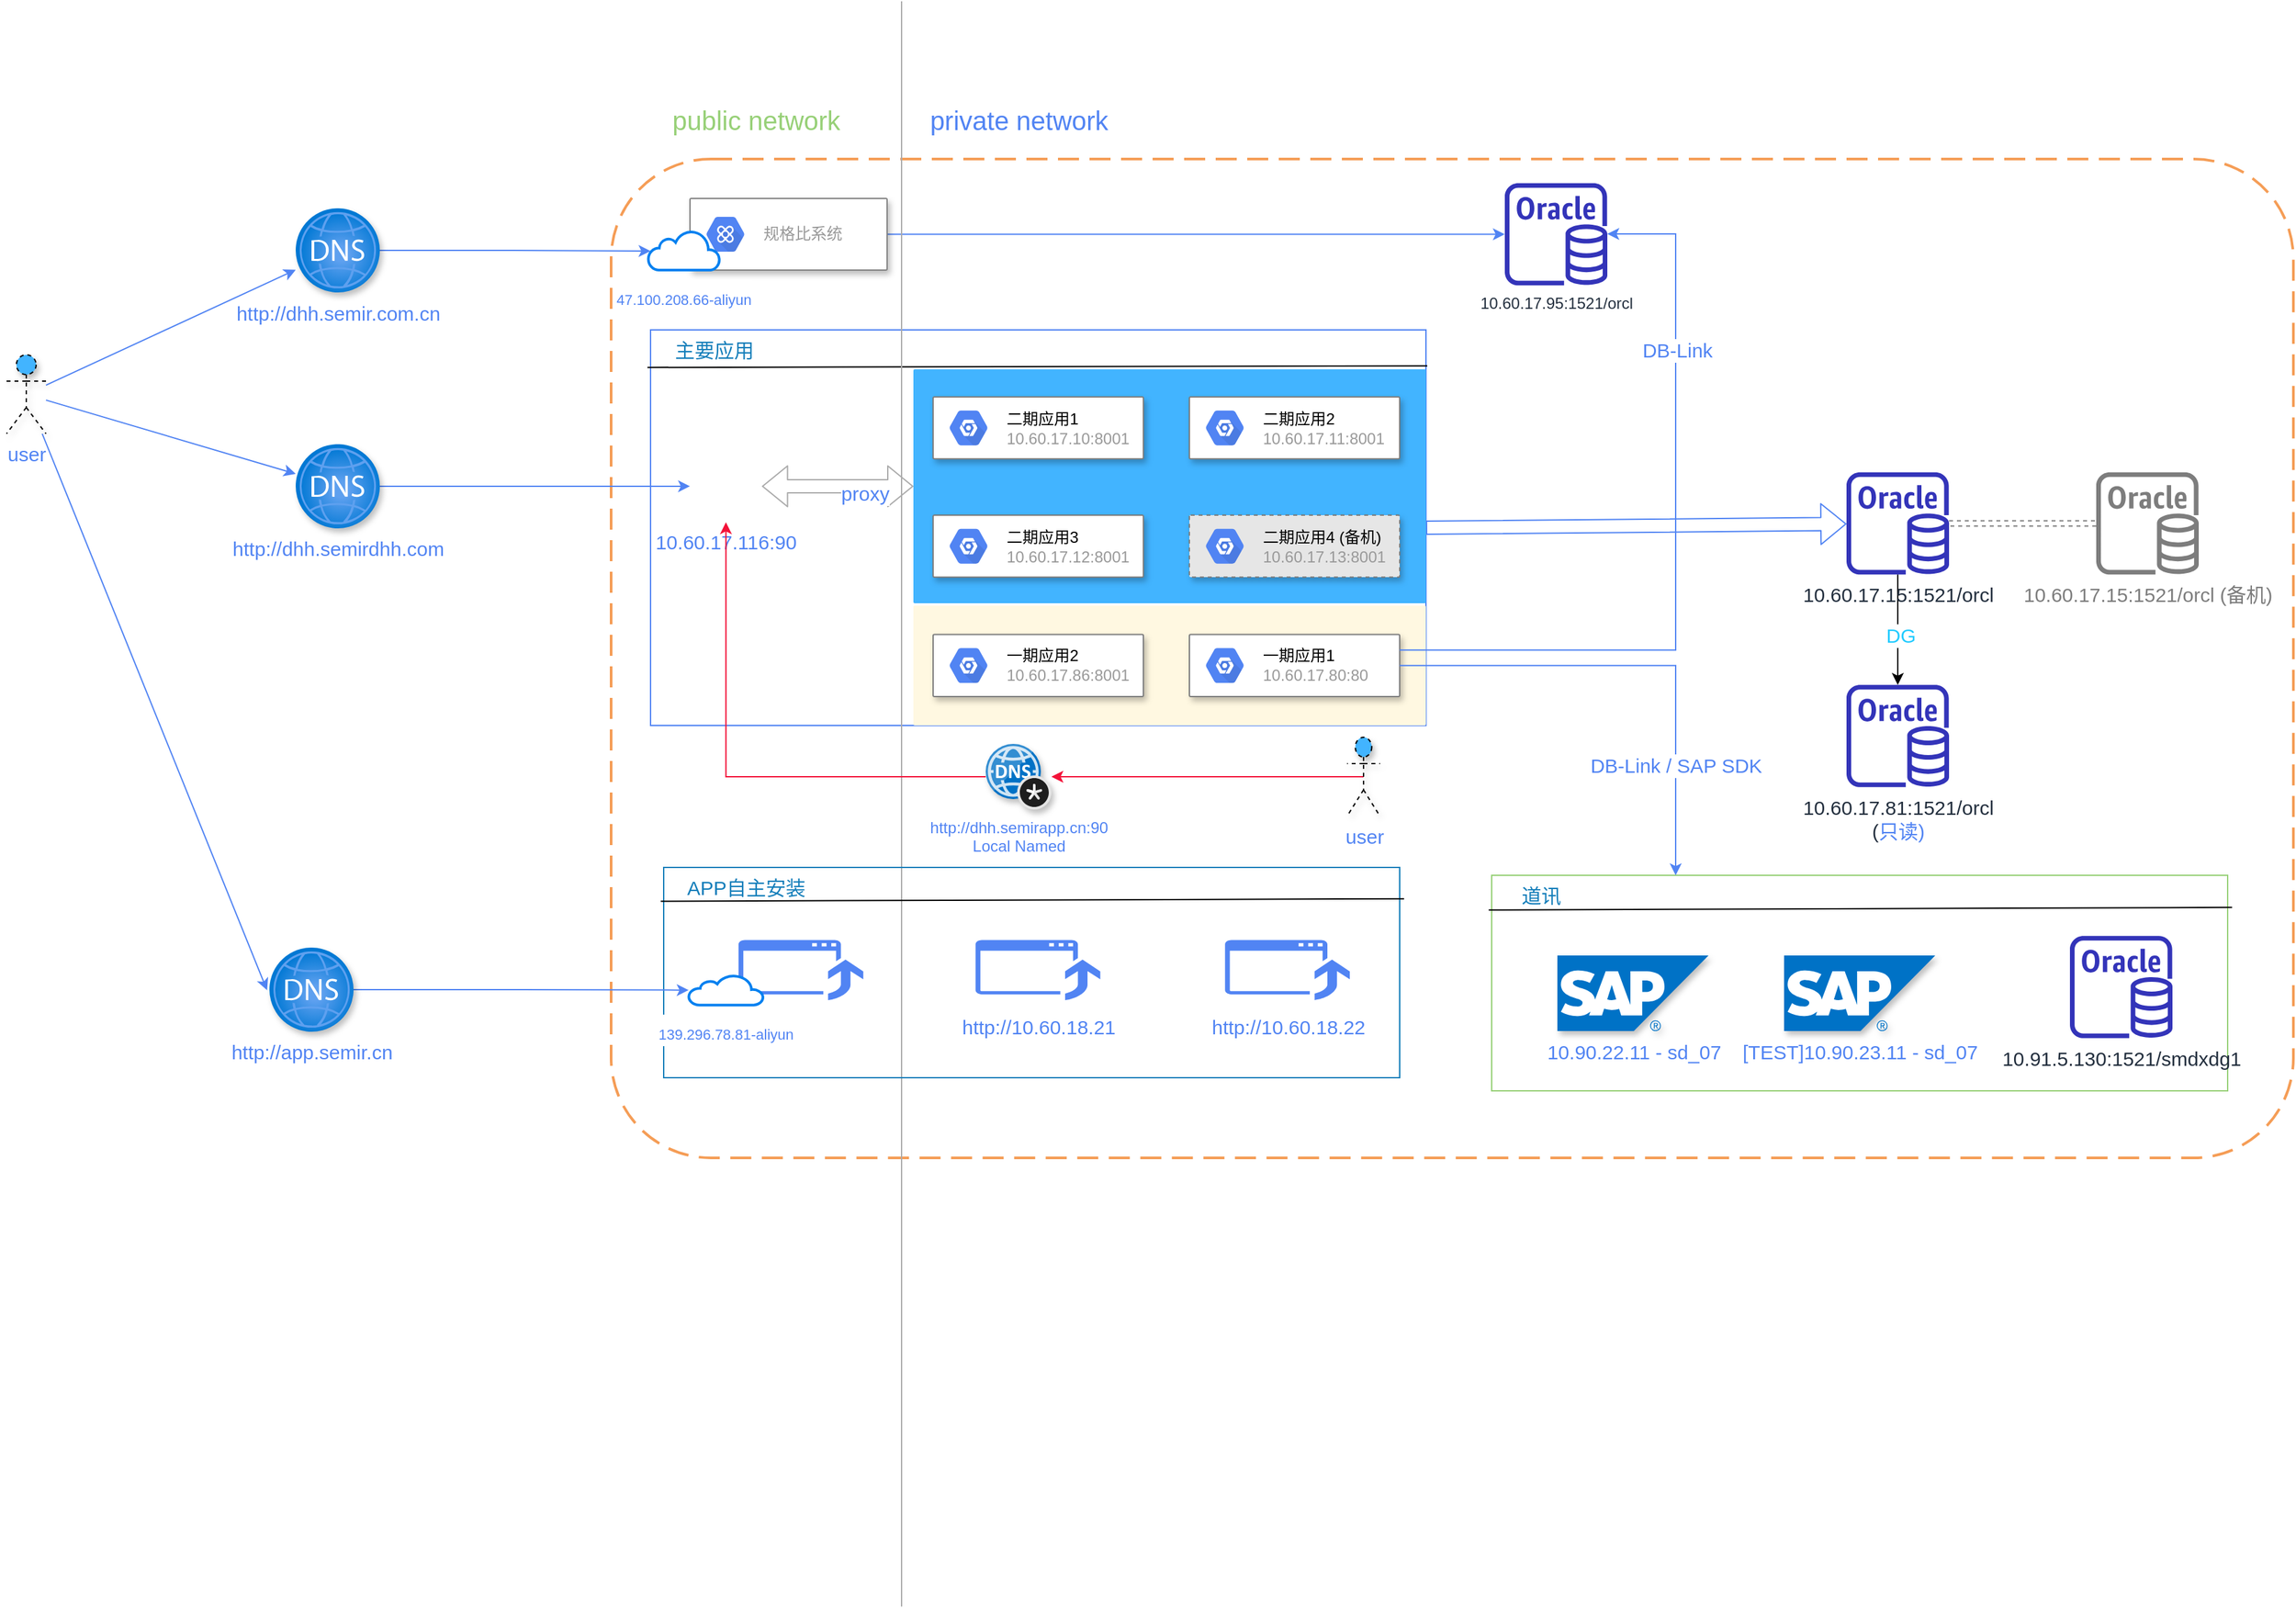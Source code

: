 <mxfile version="14.9.4" type="github">
  <diagram id="OvMRXYn6M10YvkBaGsyY" name="Page-1">
    <mxGraphModel dx="1940" dy="1864" grid="1" gridSize="10" guides="1" tooltips="1" connect="1" arrows="1" fold="1" page="1" pageScale="1" pageWidth="827" pageHeight="1169" math="0" shadow="0">
      <root>
        <mxCell id="0" />
        <mxCell id="1" parent="0" />
        <mxCell id="duqEzK9psxRRmspVJ3qn-2" value="" style="rounded=1;arcSize=10;dashed=1;strokeColor=#F59D56;fillColor=none;gradientColor=none;dashPattern=8 4;strokeWidth=2;align=center;verticalAlign=top;fontSize=20;" vertex="1" parent="1">
          <mxGeometry x="-50" y="60" width="1280" height="760" as="geometry" />
        </mxCell>
        <mxCell id="duqEzK9psxRRmspVJ3qn-43" value="" style="group;dashed=1;" vertex="1" connectable="0" parent="1">
          <mxGeometry x="-20" y="190" width="590" height="301" as="geometry" />
        </mxCell>
        <mxCell id="duqEzK9psxRRmspVJ3qn-41" value="    主要应用" style="fillColor=none;verticalAlign=top;fontStyle=0;fontColor=#147EBA;fontSize=15;strokeColor=#5184F3;align=left;" vertex="1" parent="duqEzK9psxRRmspVJ3qn-43">
          <mxGeometry width="590" height="301" as="geometry" />
        </mxCell>
        <mxCell id="duqEzK9psxRRmspVJ3qn-84" value="" style="points=[[0,0,0],[0.25,0,0],[0.5,0,0],[0.75,0,0],[1,0,0],[1,0.25,0],[1,0.5,0],[1,0.75,0],[1,1,0],[0.75,1,0],[0.5,1,0],[0.25,1,0],[0,1,0],[0,0.75,0],[0,0.5,0],[0,0.25,0]];rounded=1;absoluteArcSize=1;arcSize=2;html=1;strokeColor=none;gradientColor=none;shadow=0;dashed=0;fontSize=12;fontColor=#9E9E9E;align=left;verticalAlign=top;spacing=10;spacingTop=-4;glass=0;sketch=0;fillColor=#42B4FF;" vertex="1" parent="duqEzK9psxRRmspVJ3qn-43">
          <mxGeometry x="200" y="30" width="390" height="177.96" as="geometry" />
        </mxCell>
        <mxCell id="duqEzK9psxRRmspVJ3qn-42" value="" style="endArrow=none;html=1;labelBackgroundColor=#21CBFF;fontSize=15;fontColor=#21CBFF;exitX=-0.004;exitY=0.095;exitDx=0;exitDy=0;exitPerimeter=0;" edge="1" parent="duqEzK9psxRRmspVJ3qn-43" source="duqEzK9psxRRmspVJ3qn-41">
          <mxGeometry width="50" height="50" relative="1" as="geometry">
            <mxPoint x="1" y="44.631" as="sourcePoint" />
            <mxPoint x="591" y="27.364" as="targetPoint" />
          </mxGeometry>
        </mxCell>
        <mxCell id="duqEzK9psxRRmspVJ3qn-64" value="" style="points=[[0,0,0],[0.25,0,0],[0.5,0,0],[0.75,0,0],[1,0,0],[1,0.25,0],[1,0.5,0],[1,0.75,0],[1,1,0],[0.75,1,0],[0.5,1,0],[0.25,1,0],[0,1,0],[0,0.75,0],[0,0.5,0],[0,0.25,0]];rounded=1;absoluteArcSize=1;arcSize=2;html=1;strokeColor=none;gradientColor=none;shadow=0;dashed=0;fontSize=12;fontColor=#9E9E9E;align=left;verticalAlign=top;spacing=10;spacingTop=-4;fillColor=#FFF8E1;glass=0;sketch=0;" vertex="1" parent="duqEzK9psxRRmspVJ3qn-43">
          <mxGeometry x="200" y="209.788" width="390" height="91.212" as="geometry" />
        </mxCell>
        <mxCell id="duqEzK9psxRRmspVJ3qn-81" value="" style="shadow=1;strokeWidth=1;rounded=1;absoluteArcSize=1;arcSize=2;glass=0;sketch=0;fontSize=15;fontColor=#21CBFF;gradientColor=none;align=center;verticalAlign=top;strokeColor=#7D7D7D;" vertex="1" parent="duqEzK9psxRRmspVJ3qn-43">
          <mxGeometry x="215" y="231.806" width="160" height="47.175" as="geometry" />
        </mxCell>
        <mxCell id="duqEzK9psxRRmspVJ3qn-82" value="&lt;font color=&quot;#000000&quot;&gt;一期应用2&lt;br&gt;&lt;/font&gt;10.60.17.86:8001" style="dashed=0;connectable=0;html=1;fillColor=#5184F3;strokeColor=none;shape=mxgraph.gcp2.hexIcon;prIcon=placeholder;part=1;labelPosition=right;verticalLabelPosition=middle;align=left;verticalAlign=middle;spacingLeft=5;fontColor=#999999;fontSize=12;" vertex="1" parent="duqEzK9psxRRmspVJ3qn-81">
          <mxGeometry y="0.5" width="44" height="39" relative="1" as="geometry">
            <mxPoint x="5" y="-19.5" as="offset" />
          </mxGeometry>
        </mxCell>
        <mxCell id="duqEzK9psxRRmspVJ3qn-83" value="&lt;font color=&quot;#5184f3&quot;&gt;10.60.17.116:90&lt;/font&gt;" style="shape=image;html=1;verticalAlign=top;verticalLabelPosition=bottom;labelBackgroundColor=#ffffff;imageAspect=0;aspect=fixed;image=https://cdn4.iconfinder.com/data/icons/logos-brands-5/24/nginx-128.png;rounded=1;shadow=1;glass=0;dashed=1;sketch=0;fontSize=15;fontColor=#21CBFF;strokeColor=#000000;fillColor=#E6E6E6;gradientColor=none;" vertex="1" parent="duqEzK9psxRRmspVJ3qn-43">
          <mxGeometry x="30" y="91.62" width="54.727" height="54.727" as="geometry" />
        </mxCell>
        <mxCell id="duqEzK9psxRRmspVJ3qn-87" value="" style="shadow=1;strokeWidth=1;rounded=1;absoluteArcSize=1;arcSize=2;glass=0;sketch=0;fontSize=15;fontColor=#21CBFF;gradientColor=none;align=center;verticalAlign=top;strokeColor=#7D7D7D;" vertex="1" parent="duqEzK9psxRRmspVJ3qn-43">
          <mxGeometry x="410" y="51.002" width="160" height="47.175" as="geometry" />
        </mxCell>
        <mxCell id="duqEzK9psxRRmspVJ3qn-88" value="&lt;span style=&quot;color: rgb(0 , 0 , 0)&quot;&gt;二期&lt;/span&gt;&lt;font color=&quot;#000000&quot;&gt;应用2&lt;br&gt;&lt;/font&gt;10.60.17.11:8001" style="dashed=0;connectable=0;html=1;fillColor=#5184F3;strokeColor=none;shape=mxgraph.gcp2.hexIcon;prIcon=placeholder;part=1;labelPosition=right;verticalLabelPosition=middle;align=left;verticalAlign=middle;spacingLeft=5;fontColor=#999999;fontSize=12;" vertex="1" parent="duqEzK9psxRRmspVJ3qn-87">
          <mxGeometry y="0.5" width="44" height="39" relative="1" as="geometry">
            <mxPoint x="5" y="-19.5" as="offset" />
          </mxGeometry>
        </mxCell>
        <mxCell id="duqEzK9psxRRmspVJ3qn-85" value="" style="shadow=1;strokeWidth=1;rounded=1;absoluteArcSize=1;arcSize=2;glass=0;sketch=0;fontSize=15;fontColor=#21CBFF;gradientColor=none;align=center;verticalAlign=top;strokeColor=#7D7D7D;" vertex="1" parent="duqEzK9psxRRmspVJ3qn-43">
          <mxGeometry x="215" y="51.002" width="160" height="47.175" as="geometry" />
        </mxCell>
        <mxCell id="duqEzK9psxRRmspVJ3qn-86" value="&lt;font color=&quot;#000000&quot;&gt;二期应用1&lt;/font&gt;&lt;br&gt;10.60.17.10:8001" style="dashed=0;connectable=0;html=1;fillColor=#5184F3;strokeColor=none;shape=mxgraph.gcp2.hexIcon;prIcon=placeholder;part=1;labelPosition=right;verticalLabelPosition=middle;align=left;verticalAlign=middle;spacingLeft=5;fontColor=#999999;fontSize=12;" vertex="1" parent="duqEzK9psxRRmspVJ3qn-85">
          <mxGeometry y="0.5" width="44" height="39" relative="1" as="geometry">
            <mxPoint x="5" y="-19.5" as="offset" />
          </mxGeometry>
        </mxCell>
        <mxCell id="duqEzK9psxRRmspVJ3qn-91" value="" style="shadow=1;strokeWidth=1;rounded=1;absoluteArcSize=1;arcSize=2;glass=0;sketch=0;fontSize=15;fontColor=#21CBFF;gradientColor=none;align=center;verticalAlign=top;strokeColor=#7D7D7D;dashed=1;fillColor=#E6E6E6;" vertex="1" parent="duqEzK9psxRRmspVJ3qn-43">
          <mxGeometry x="410" y="141.001" width="160" height="47.175" as="geometry" />
        </mxCell>
        <mxCell id="duqEzK9psxRRmspVJ3qn-92" value="&lt;span style=&quot;color: rgb(0 , 0 , 0)&quot;&gt;二期&lt;/span&gt;&lt;font color=&quot;#000000&quot;&gt;应用4 (备机)&lt;br&gt;&lt;/font&gt;10.60.17.13:8001" style="dashed=0;connectable=0;html=1;fillColor=#5184F3;strokeColor=none;shape=mxgraph.gcp2.hexIcon;prIcon=placeholder;part=1;labelPosition=right;verticalLabelPosition=middle;align=left;verticalAlign=middle;spacingLeft=5;fontColor=#999999;fontSize=12;" vertex="1" parent="duqEzK9psxRRmspVJ3qn-91">
          <mxGeometry y="0.5" width="44" height="39" relative="1" as="geometry">
            <mxPoint x="5" y="-19.5" as="offset" />
          </mxGeometry>
        </mxCell>
        <mxCell id="duqEzK9psxRRmspVJ3qn-89" value="" style="shadow=1;strokeWidth=1;rounded=1;absoluteArcSize=1;arcSize=2;glass=0;sketch=0;fontSize=15;fontColor=#21CBFF;gradientColor=none;align=center;verticalAlign=top;strokeColor=#7D7D7D;" vertex="1" parent="duqEzK9psxRRmspVJ3qn-43">
          <mxGeometry x="215" y="141.002" width="160" height="47.175" as="geometry" />
        </mxCell>
        <mxCell id="duqEzK9psxRRmspVJ3qn-90" value="&lt;span style=&quot;color: rgb(0 , 0 , 0)&quot;&gt;二期&lt;/span&gt;&lt;font color=&quot;#000000&quot;&gt;应用3&lt;br&gt;&lt;/font&gt;10.60.17.12:8001" style="dashed=0;connectable=0;html=1;fillColor=#5184F3;strokeColor=none;shape=mxgraph.gcp2.hexIcon;prIcon=placeholder;part=1;labelPosition=right;verticalLabelPosition=middle;align=left;verticalAlign=middle;spacingLeft=5;fontColor=#999999;fontSize=12;" vertex="1" parent="duqEzK9psxRRmspVJ3qn-89">
          <mxGeometry y="0.5" width="44" height="39" relative="1" as="geometry">
            <mxPoint x="5" y="-19.5" as="offset" />
          </mxGeometry>
        </mxCell>
        <mxCell id="duqEzK9psxRRmspVJ3qn-94" value="" style="shape=flexArrow;endArrow=classic;startArrow=classic;html=1;labelBackgroundColor=#21CBFF;fontSize=15;fontColor=#21CBFF;strokeColor=#ABABAB;exitX=1;exitY=0.5;exitDx=0;exitDy=0;entryX=0;entryY=0.5;entryDx=0;entryDy=0;entryPerimeter=0;" edge="1" parent="duqEzK9psxRRmspVJ3qn-43" source="duqEzK9psxRRmspVJ3qn-83" target="duqEzK9psxRRmspVJ3qn-84">
          <mxGeometry width="100" height="100" relative="1" as="geometry">
            <mxPoint x="120" y="171" as="sourcePoint" />
            <mxPoint x="220" y="71" as="targetPoint" />
          </mxGeometry>
        </mxCell>
        <mxCell id="duqEzK9psxRRmspVJ3qn-95" value="&lt;font color=&quot;#5184f3&quot;&gt;proxy&lt;/font&gt;" style="edgeLabel;html=1;align=center;verticalAlign=middle;resizable=0;points=[];fontSize=15;fontColor=#21CBFF;" vertex="1" connectable="0" parent="duqEzK9psxRRmspVJ3qn-94">
          <mxGeometry x="0.349" y="-5" relative="1" as="geometry">
            <mxPoint as="offset" />
          </mxGeometry>
        </mxCell>
        <mxCell id="duqEzK9psxRRmspVJ3qn-65" value="" style="shadow=1;strokeWidth=1;rounded=1;absoluteArcSize=1;arcSize=2;glass=0;sketch=0;fontSize=15;fontColor=#21CBFF;gradientColor=none;align=center;verticalAlign=top;strokeColor=#7D7D7D;" vertex="1" parent="duqEzK9psxRRmspVJ3qn-43">
          <mxGeometry x="410" y="231.806" width="160" height="47.175" as="geometry" />
        </mxCell>
        <mxCell id="duqEzK9psxRRmspVJ3qn-66" value="&lt;font color=&quot;#000000&quot;&gt;一期应用1&lt;br&gt;&lt;/font&gt;10.60.17.80:80" style="dashed=0;connectable=0;html=1;fillColor=#5184F3;strokeColor=none;shape=mxgraph.gcp2.hexIcon;prIcon=placeholder;part=1;labelPosition=right;verticalLabelPosition=middle;align=left;verticalAlign=middle;spacingLeft=5;fontColor=#999999;fontSize=12;" vertex="1" parent="duqEzK9psxRRmspVJ3qn-65">
          <mxGeometry y="0.5" width="44" height="39" relative="1" as="geometry">
            <mxPoint x="5" y="-19.5" as="offset" />
          </mxGeometry>
        </mxCell>
        <mxCell id="duqEzK9psxRRmspVJ3qn-35" style="edgeStyle=orthogonalEdgeStyle;rounded=0;orthogonalLoop=1;jettySize=auto;html=1;labelBackgroundColor=#21CBFF;fontSize=15;fontColor=#21CBFF;" edge="1" parent="1" source="duqEzK9psxRRmspVJ3qn-1" target="duqEzK9psxRRmspVJ3qn-33">
          <mxGeometry relative="1" as="geometry">
            <Array as="points" />
          </mxGeometry>
        </mxCell>
        <mxCell id="duqEzK9psxRRmspVJ3qn-40" value="DG" style="edgeLabel;html=1;align=center;verticalAlign=middle;resizable=0;points=[];fontSize=15;fontColor=#21CBFF;" vertex="1" connectable="0" parent="duqEzK9psxRRmspVJ3qn-35">
          <mxGeometry x="0.101" y="2" relative="1" as="geometry">
            <mxPoint as="offset" />
          </mxGeometry>
        </mxCell>
        <mxCell id="duqEzK9psxRRmspVJ3qn-115" style="edgeStyle=orthogonalEdgeStyle;rounded=0;orthogonalLoop=1;jettySize=auto;html=1;labelBackgroundColor=#21CBFF;fontSize=15;fontColor=#21CBFF;strokeColor=#7D7D7D;dashed=1;shape=link;" edge="1" parent="1" source="duqEzK9psxRRmspVJ3qn-1" target="duqEzK9psxRRmspVJ3qn-114">
          <mxGeometry relative="1" as="geometry" />
        </mxCell>
        <mxCell id="duqEzK9psxRRmspVJ3qn-1" value="&lt;font style=&quot;font-size: 15px&quot;&gt;10.60.17.15:1521/orcl&lt;/font&gt;" style="outlineConnect=0;fontColor=#232F3E;gradientColor=none;fillColor=#3334B9;strokeColor=none;dashed=0;verticalLabelPosition=bottom;verticalAlign=top;align=center;html=1;fontSize=12;fontStyle=0;aspect=fixed;pointerEvents=1;shape=mxgraph.aws4.rds_oracle_instance;" vertex="1" parent="1">
          <mxGeometry x="890" y="298.25" width="78" height="78" as="geometry" />
        </mxCell>
        <mxCell id="duqEzK9psxRRmspVJ3qn-118" style="edgeStyle=orthogonalEdgeStyle;rounded=0;orthogonalLoop=1;jettySize=auto;html=1;labelBackgroundColor=#21CBFF;fontSize=15;fontColor=#21CBFF;strokeColor=#5184F3;" edge="1" parent="1" source="duqEzK9psxRRmspVJ3qn-21" target="duqEzK9psxRRmspVJ3qn-23">
          <mxGeometry relative="1" as="geometry" />
        </mxCell>
        <mxCell id="duqEzK9psxRRmspVJ3qn-21" value="" style="shadow=1;strokeWidth=1;rounded=1;absoluteArcSize=1;arcSize=2;fontSize=20;fontColor=#21CBFF;align=center;verticalAlign=top;strokeColor=#828282;" vertex="1" parent="1">
          <mxGeometry x="10" y="90" width="150" height="54.5" as="geometry" />
        </mxCell>
        <mxCell id="duqEzK9psxRRmspVJ3qn-22" value="规格比系统" style="dashed=0;connectable=0;html=1;fillColor=#5184F3;strokeColor=none;shape=mxgraph.gcp2.hexIcon;prIcon=apigee_api_platform;part=1;labelPosition=right;verticalLabelPosition=middle;align=left;verticalAlign=middle;spacingLeft=5;fontColor=#999999;fontSize=12;" vertex="1" parent="duqEzK9psxRRmspVJ3qn-21">
          <mxGeometry y="0.5" width="44" height="39" relative="1" as="geometry">
            <mxPoint x="5" y="-19.5" as="offset" />
          </mxGeometry>
        </mxCell>
        <mxCell id="duqEzK9psxRRmspVJ3qn-10" value="&lt;font style=&quot;font-size: 11px&quot; color=&quot;#5184f3&quot;&gt;47.100.208.66-aliyun&lt;/font&gt;" style="html=1;verticalLabelPosition=bottom;align=center;labelBackgroundColor=#ffffff;verticalAlign=top;strokeWidth=2;strokeColor=#0080F0;shadow=0;dashed=0;shape=mxgraph.ios7.icons.cloud;fontSize=20;fontColor=#21CBFF;" vertex="1" parent="duqEzK9psxRRmspVJ3qn-21">
          <mxGeometry x="-31.818" y="24.5" width="54.545" height="30" as="geometry" />
        </mxCell>
        <mxCell id="duqEzK9psxRRmspVJ3qn-13" value="" style="endArrow=none;html=1;labelBackgroundColor=#21CBFF;fontSize=20;fontColor=#21CBFF;strokeColor=#ABABAB;" edge="1" parent="1">
          <mxGeometry width="50" height="50" relative="1" as="geometry">
            <mxPoint x="171" y="1161.429" as="sourcePoint" />
            <mxPoint x="171" y="-60" as="targetPoint" />
          </mxGeometry>
        </mxCell>
        <mxCell id="duqEzK9psxRRmspVJ3qn-14" value="&lt;font style=&quot;font-size: 20px ; font-weight: normal&quot; color=&quot;#97d077&quot;&gt;public network&lt;/font&gt;" style="text;strokeColor=none;fillColor=none;html=1;fontSize=24;fontStyle=1;verticalAlign=middle;align=center;fontColor=#21CBFF;" vertex="1" parent="1">
          <mxGeometry x="10" y="10" width="100" height="40" as="geometry" />
        </mxCell>
        <mxCell id="duqEzK9psxRRmspVJ3qn-23" value="10.60.17.95:1521/orcl" style="outlineConnect=0;fontColor=#232F3E;gradientColor=none;fillColor=#3334B9;strokeColor=none;dashed=0;verticalLabelPosition=bottom;verticalAlign=top;align=center;html=1;fontSize=12;fontStyle=0;aspect=fixed;pointerEvents=1;shape=mxgraph.aws4.rds_oracle_instance;" vertex="1" parent="1">
          <mxGeometry x="630" y="78.25" width="78" height="78" as="geometry" />
        </mxCell>
        <mxCell id="duqEzK9psxRRmspVJ3qn-29" value="&lt;font style=&quot;font-size: 20px ; font-weight: normal&quot; color=&quot;#5184f3&quot;&gt;private network&lt;/font&gt;" style="text;strokeColor=none;fillColor=none;html=1;fontSize=24;fontStyle=1;verticalAlign=middle;align=center;fontColor=#21CBFF;" vertex="1" parent="1">
          <mxGeometry x="210" y="10" width="100" height="40" as="geometry" />
        </mxCell>
        <mxCell id="duqEzK9psxRRmspVJ3qn-33" value="&lt;font style=&quot;font-size: 15px&quot;&gt;10.60.17.81:1521/orcl&lt;br&gt;(&lt;span style=&quot;color: rgb(81 , 132 , 243) ; background-color: rgb(255 , 255 , 255)&quot;&gt;只读)&lt;/span&gt;&lt;br&gt;&lt;/font&gt;" style="outlineConnect=0;fontColor=#232F3E;gradientColor=none;fillColor=#3334B9;strokeColor=none;dashed=0;verticalLabelPosition=bottom;verticalAlign=top;align=center;html=1;fontSize=12;fontStyle=0;aspect=fixed;pointerEvents=1;shape=mxgraph.aws4.rds_oracle_instance;" vertex="1" parent="1">
          <mxGeometry x="890" y="460" width="78" height="78" as="geometry" />
        </mxCell>
        <mxCell id="duqEzK9psxRRmspVJ3qn-39" value="" style="group" vertex="1" connectable="0" parent="1">
          <mxGeometry x="-10" y="599" width="560" height="160" as="geometry" />
        </mxCell>
        <mxCell id="duqEzK9psxRRmspVJ3qn-5" value="    APP自主安装" style="fillColor=none;strokeColor=#147EBA;verticalAlign=top;fontStyle=0;fontColor=#147EBA;fontSize=15;align=left;" vertex="1" parent="duqEzK9psxRRmspVJ3qn-39">
          <mxGeometry width="560" height="160" as="geometry" />
        </mxCell>
        <mxCell id="duqEzK9psxRRmspVJ3qn-26" value="&lt;font style=&quot;font-size: 15px&quot; color=&quot;#5184f3&quot;&gt;http://10.60.18.21&lt;/font&gt;" style="pointerEvents=1;shadow=0;dashed=0;html=1;strokeColor=none;labelPosition=center;verticalLabelPosition=bottom;verticalAlign=top;outlineConnect=0;align=center;shape=mxgraph.office.concepts.upgrade_application;fontSize=20;fontColor=#21CBFF;fillColor=#5184F3;" vertex="1" parent="duqEzK9psxRRmspVJ3qn-39">
          <mxGeometry x="237.288" y="55.238" width="94.915" height="45.714" as="geometry" />
        </mxCell>
        <mxCell id="duqEzK9psxRRmspVJ3qn-28" value="" style="endArrow=none;html=1;labelBackgroundColor=#21CBFF;fontSize=15;fontColor=#21CBFF;exitX=-0.004;exitY=0.161;exitDx=0;exitDy=0;exitPerimeter=0;entryX=1.006;entryY=0.149;entryDx=0;entryDy=0;entryPerimeter=0;" edge="1" parent="duqEzK9psxRRmspVJ3qn-39" source="duqEzK9psxRRmspVJ3qn-5" target="duqEzK9psxRRmspVJ3qn-5">
          <mxGeometry width="50" height="50" relative="1" as="geometry">
            <mxPoint y="38.095" as="sourcePoint" />
            <mxPoint x="47.458" as="targetPoint" />
          </mxGeometry>
        </mxCell>
        <mxCell id="duqEzK9psxRRmspVJ3qn-31" value="&lt;font style=&quot;font-size: 15px&quot; color=&quot;#5184f3&quot;&gt;http://10.60.18.22&lt;/font&gt;" style="pointerEvents=1;shadow=0;dashed=0;html=1;strokeColor=none;labelPosition=center;verticalLabelPosition=bottom;verticalAlign=top;outlineConnect=0;align=center;shape=mxgraph.office.concepts.upgrade_application;fontSize=20;fontColor=#21CBFF;fillColor=#5184F3;" vertex="1" parent="duqEzK9psxRRmspVJ3qn-39">
          <mxGeometry x="427.119" y="55.238" width="94.915" height="45.714" as="geometry" />
        </mxCell>
        <mxCell id="duqEzK9psxRRmspVJ3qn-27" value="" style="group" vertex="1" connectable="0" parent="duqEzK9psxRRmspVJ3qn-39">
          <mxGeometry x="18.983" y="55.238" width="132.881" height="49.524" as="geometry" />
        </mxCell>
        <mxCell id="duqEzK9psxRRmspVJ3qn-24" value="" style="pointerEvents=1;shadow=0;dashed=0;html=1;strokeColor=none;labelPosition=center;verticalLabelPosition=bottom;verticalAlign=top;outlineConnect=0;align=center;shape=mxgraph.office.concepts.upgrade_application;fontSize=20;fontColor=#21CBFF;fillColor=#5184F3;" vertex="1" parent="duqEzK9psxRRmspVJ3qn-27">
          <mxGeometry x="37.966" width="94.915" height="45.714" as="geometry" />
        </mxCell>
        <mxCell id="duqEzK9psxRRmspVJ3qn-25" value="&lt;font style=&quot;font-size: 11px&quot; color=&quot;#5184f3&quot;&gt;139.296.78.81-aliyun&lt;/font&gt;" style="html=1;verticalLabelPosition=bottom;align=center;labelBackgroundColor=#ffffff;verticalAlign=top;strokeWidth=2;strokeColor=#0080F0;shadow=0;dashed=0;shape=mxgraph.ios7.icons.cloud;fontSize=20;fontColor=#21CBFF;" vertex="1" parent="duqEzK9psxRRmspVJ3qn-27">
          <mxGeometry y="26.667" width="56.949" height="22.857" as="geometry" />
        </mxCell>
        <mxCell id="duqEzK9psxRRmspVJ3qn-101" style="rounded=0;orthogonalLoop=1;jettySize=auto;html=1;labelBackgroundColor=#21CBFF;fontSize=15;fontColor=#21CBFF;strokeColor=#5184F3;" edge="1" parent="1" source="duqEzK9psxRRmspVJ3qn-96" target="duqEzK9psxRRmspVJ3qn-97">
          <mxGeometry relative="1" as="geometry">
            <mxPoint x="-480" y="239" as="sourcePoint" />
          </mxGeometry>
        </mxCell>
        <mxCell id="duqEzK9psxRRmspVJ3qn-102" style="edgeStyle=none;rounded=0;orthogonalLoop=1;jettySize=auto;html=1;labelBackgroundColor=#21CBFF;fontSize=15;fontColor=#21CBFF;strokeColor=#5184F3;" edge="1" parent="1" source="duqEzK9psxRRmspVJ3qn-96" target="duqEzK9psxRRmspVJ3qn-98">
          <mxGeometry relative="1" as="geometry" />
        </mxCell>
        <mxCell id="duqEzK9psxRRmspVJ3qn-121" style="rounded=0;orthogonalLoop=1;jettySize=auto;html=1;entryX=-0.028;entryY=0.507;entryDx=0;entryDy=0;entryPerimeter=0;labelBackgroundColor=#21CBFF;fontSize=15;fontColor=#21CBFF;strokeColor=#5184F3;" edge="1" parent="1" source="duqEzK9psxRRmspVJ3qn-96" target="duqEzK9psxRRmspVJ3qn-119">
          <mxGeometry relative="1" as="geometry" />
        </mxCell>
        <mxCell id="duqEzK9psxRRmspVJ3qn-96" value="&lt;font color=&quot;#5184f3&quot;&gt;user&lt;/font&gt;" style="shape=umlActor;verticalLabelPosition=bottom;verticalAlign=top;html=1;outlineConnect=0;rounded=1;shadow=1;glass=0;dashed=1;sketch=0;fontSize=15;fontColor=#21CBFF;strokeColor=#000000;fillColor=#42B4FF;gradientColor=none;" vertex="1" parent="1">
          <mxGeometry x="-510" y="209" width="30" height="60" as="geometry" />
        </mxCell>
        <mxCell id="duqEzK9psxRRmspVJ3qn-99" style="edgeStyle=orthogonalEdgeStyle;rounded=0;orthogonalLoop=1;jettySize=auto;html=1;entryX=0.033;entryY=0.517;entryDx=0;entryDy=0;entryPerimeter=0;labelBackgroundColor=#21CBFF;fontSize=15;fontColor=#21CBFF;strokeColor=#5184F3;" edge="1" parent="1" source="duqEzK9psxRRmspVJ3qn-97" target="duqEzK9psxRRmspVJ3qn-10">
          <mxGeometry relative="1" as="geometry" />
        </mxCell>
        <mxCell id="duqEzK9psxRRmspVJ3qn-97" value="&lt;font style=&quot;font-size: 15px&quot; color=&quot;#5184f3&quot;&gt;http://dhh.semir.com.cn&lt;/font&gt;" style="aspect=fixed;html=1;points=[];align=center;image;fontSize=12;image=img/lib/azure2/networking/DNS_Zones.svg;rounded=1;shadow=1;glass=0;dashed=1;sketch=0;fontColor=#21CBFF;strokeColor=#000000;fillColor=#42B4FF;gradientColor=none;" vertex="1" parent="1">
          <mxGeometry x="-290" y="97.5" width="64" height="64" as="geometry" />
        </mxCell>
        <mxCell id="duqEzK9psxRRmspVJ3qn-100" style="edgeStyle=orthogonalEdgeStyle;rounded=0;orthogonalLoop=1;jettySize=auto;html=1;labelBackgroundColor=#21CBFF;fontSize=15;fontColor=#21CBFF;strokeColor=#5184F3;" edge="1" parent="1" source="duqEzK9psxRRmspVJ3qn-98" target="duqEzK9psxRRmspVJ3qn-83">
          <mxGeometry relative="1" as="geometry" />
        </mxCell>
        <mxCell id="duqEzK9psxRRmspVJ3qn-98" value="&lt;font style=&quot;font-size: 15px&quot; color=&quot;#5184f3&quot;&gt;http://dhh.semirdhh.com&lt;/font&gt;" style="aspect=fixed;html=1;points=[];align=center;image;fontSize=12;image=img/lib/azure2/networking/DNS_Zones.svg;rounded=1;shadow=1;glass=0;dashed=1;sketch=0;fontColor=#21CBFF;strokeColor=#000000;fillColor=#42B4FF;gradientColor=none;" vertex="1" parent="1">
          <mxGeometry x="-290" y="276.98" width="64" height="64" as="geometry" />
        </mxCell>
        <mxCell id="duqEzK9psxRRmspVJ3qn-112" style="edgeStyle=orthogonalEdgeStyle;rounded=0;orthogonalLoop=1;jettySize=auto;html=1;exitX=0.5;exitY=0.5;exitDx=0;exitDy=0;exitPerimeter=0;labelBackgroundColor=#21CBFF;fontSize=15;fontColor=#21CBFF;strokeColor=#F31339;" edge="1" parent="1" source="duqEzK9psxRRmspVJ3qn-104" target="duqEzK9psxRRmspVJ3qn-106">
          <mxGeometry relative="1" as="geometry" />
        </mxCell>
        <mxCell id="duqEzK9psxRRmspVJ3qn-104" value="&lt;font color=&quot;#5184f3&quot;&gt;user&lt;/font&gt;" style="shape=umlActor;verticalLabelPosition=bottom;verticalAlign=top;html=1;outlineConnect=0;rounded=1;shadow=1;glass=0;dashed=1;sketch=0;fontSize=15;fontColor=#21CBFF;strokeColor=#000000;fillColor=#42B4FF;gradientColor=none;" vertex="1" parent="1">
          <mxGeometry x="510" y="500" width="25" height="60" as="geometry" />
        </mxCell>
        <mxCell id="duqEzK9psxRRmspVJ3qn-113" style="edgeStyle=orthogonalEdgeStyle;rounded=0;orthogonalLoop=1;jettySize=auto;html=1;labelBackgroundColor=#21CBFF;fontSize=15;fontColor=#21CBFF;strokeColor=#F31339;" edge="1" parent="1" source="duqEzK9psxRRmspVJ3qn-106" target="duqEzK9psxRRmspVJ3qn-83">
          <mxGeometry relative="1" as="geometry" />
        </mxCell>
        <mxCell id="duqEzK9psxRRmspVJ3qn-106" value="&lt;font color=&quot;#5184f3&quot;&gt;http://dhh.semirapp.cn:90&lt;br&gt;Local Named&lt;/font&gt;" style="aspect=fixed;html=1;points=[];align=center;image;fontSize=12;image=img/lib/mscae/DNS_Private_Zones.svg;rounded=1;shadow=1;glass=0;dashed=1;sketch=0;fontColor=#21CBFF;strokeColor=#000000;fillColor=#42B4FF;gradientColor=none;" vertex="1" parent="1">
          <mxGeometry x="235" y="505" width="50" height="50" as="geometry" />
        </mxCell>
        <mxCell id="duqEzK9psxRRmspVJ3qn-114" value="&lt;font style=&quot;font-size: 15px&quot; color=&quot;#7d7d7d&quot;&gt;10.60.17.15:1521/orcl (备机)&lt;/font&gt;" style="outlineConnect=0;fontColor=#232F3E;gradientColor=none;strokeColor=none;dashed=0;verticalLabelPosition=bottom;verticalAlign=top;align=center;html=1;fontSize=12;fontStyle=0;aspect=fixed;pointerEvents=1;shape=mxgraph.aws4.rds_oracle_instance;fillColor=#7D7D7D;" vertex="1" parent="1">
          <mxGeometry x="1080" y="298.25" width="78" height="78" as="geometry" />
        </mxCell>
        <mxCell id="duqEzK9psxRRmspVJ3qn-116" value="" style="shape=flexArrow;endArrow=classic;html=1;labelBackgroundColor=#21CBFF;fontSize=15;fontColor=#21CBFF;exitX=1;exitY=0.5;exitDx=0;exitDy=0;strokeColor=#5184F3;" edge="1" parent="1" source="duqEzK9psxRRmspVJ3qn-41" target="duqEzK9psxRRmspVJ3qn-1">
          <mxGeometry width="50" height="50" relative="1" as="geometry">
            <mxPoint x="640" y="360" as="sourcePoint" />
            <mxPoint x="690" y="310" as="targetPoint" />
          </mxGeometry>
        </mxCell>
        <mxCell id="duqEzK9psxRRmspVJ3qn-120" style="edgeStyle=orthogonalEdgeStyle;rounded=0;orthogonalLoop=1;jettySize=auto;html=1;labelBackgroundColor=#21CBFF;fontSize=15;fontColor=#21CBFF;strokeColor=#5184F3;" edge="1" parent="1" source="duqEzK9psxRRmspVJ3qn-119" target="duqEzK9psxRRmspVJ3qn-25">
          <mxGeometry relative="1" as="geometry" />
        </mxCell>
        <mxCell id="duqEzK9psxRRmspVJ3qn-119" value="&lt;font color=&quot;#5184f3&quot;&gt;&lt;span style=&quot;font-size: 15px&quot;&gt;http://app.semir.cn&lt;/span&gt;&lt;/font&gt;" style="aspect=fixed;html=1;points=[];align=center;image;fontSize=12;image=img/lib/azure2/networking/DNS_Zones.svg;rounded=1;shadow=1;glass=0;dashed=1;sketch=0;fontColor=#21CBFF;strokeColor=#000000;fillColor=#42B4FF;gradientColor=none;" vertex="1" parent="1">
          <mxGeometry x="-310" y="660" width="64" height="64" as="geometry" />
        </mxCell>
        <mxCell id="duqEzK9psxRRmspVJ3qn-128" value="" style="group" vertex="1" connectable="0" parent="1">
          <mxGeometry x="640" y="610" width="560" height="160" as="geometry" />
        </mxCell>
        <mxCell id="duqEzK9psxRRmspVJ3qn-129" value="     道讯" style="fillColor=none;verticalAlign=top;fontStyle=0;fontColor=#147EBA;fontSize=15;strokeColor=#97D077;align=left;" vertex="1" parent="duqEzK9psxRRmspVJ3qn-128">
          <mxGeometry x="-20" y="-5" width="560" height="164" as="geometry" />
        </mxCell>
        <mxCell id="duqEzK9psxRRmspVJ3qn-131" value="" style="endArrow=none;html=1;labelBackgroundColor=#21CBFF;fontSize=15;fontColor=#21CBFF;exitX=-0.004;exitY=0.161;exitDx=0;exitDy=0;exitPerimeter=0;entryX=1.006;entryY=0.149;entryDx=0;entryDy=0;entryPerimeter=0;" edge="1" parent="duqEzK9psxRRmspVJ3qn-128" source="duqEzK9psxRRmspVJ3qn-129" target="duqEzK9psxRRmspVJ3qn-129">
          <mxGeometry width="50" height="50" relative="1" as="geometry">
            <mxPoint y="38.095" as="sourcePoint" />
            <mxPoint x="47.458" as="targetPoint" />
          </mxGeometry>
        </mxCell>
        <mxCell id="duqEzK9psxRRmspVJ3qn-136" value="&lt;font style=&quot;font-size: 15px&quot;&gt;10.91.5.130:1521/smdxdg1&lt;br&gt;&lt;/font&gt;" style="outlineConnect=0;fontColor=#232F3E;gradientColor=none;fillColor=#3334B9;strokeColor=none;dashed=0;verticalLabelPosition=bottom;verticalAlign=top;align=center;html=1;fontSize=12;fontStyle=0;aspect=fixed;pointerEvents=1;shape=mxgraph.aws4.rds_oracle_instance;" vertex="1" parent="duqEzK9psxRRmspVJ3qn-128">
          <mxGeometry x="420" y="41" width="78" height="78" as="geometry" />
        </mxCell>
        <mxCell id="duqEzK9psxRRmspVJ3qn-139" value="&lt;font style=&quot;font-size: 15px&quot; color=&quot;#5184f3&quot;&gt;[TEST]10.90.23.11 - sd_07&lt;/font&gt;" style="aspect=fixed;html=1;points=[];align=center;image;fontSize=12;image=img/lib/mscae/SAP_HANA_on_Azure.svg;rounded=1;shadow=1;glass=0;dashed=1;sketch=0;fontColor=#21CBFF;strokeColor=#97D077;fillColor=#B3B3B3;gradientColor=none;" vertex="1" parent="duqEzK9psxRRmspVJ3qn-128">
          <mxGeometry x="202.5" y="56" width="115" height="57.5" as="geometry" />
        </mxCell>
        <mxCell id="duqEzK9psxRRmspVJ3qn-140" value="&lt;font style=&quot;font-size: 15px&quot; color=&quot;#5184f3&quot;&gt;10.90.22.11 - sd_07&lt;/font&gt;" style="aspect=fixed;html=1;points=[];align=center;image;fontSize=12;image=img/lib/mscae/SAP_HANA_on_Azure.svg;rounded=1;shadow=1;glass=0;dashed=1;sketch=0;fontColor=#21CBFF;strokeColor=#97D077;fillColor=#B3B3B3;gradientColor=none;" vertex="1" parent="duqEzK9psxRRmspVJ3qn-128">
          <mxGeometry x="30" y="56" width="115" height="57.5" as="geometry" />
        </mxCell>
        <mxCell id="duqEzK9psxRRmspVJ3qn-137" style="edgeStyle=orthogonalEdgeStyle;rounded=0;orthogonalLoop=1;jettySize=auto;html=1;exitX=1;exitY=0.5;exitDx=0;exitDy=0;labelBackgroundColor=#21CBFF;fontSize=15;fontColor=#21CBFF;strokeColor=#5184F3;entryX=0.25;entryY=0;entryDx=0;entryDy=0;" edge="1" parent="1" source="duqEzK9psxRRmspVJ3qn-65" target="duqEzK9psxRRmspVJ3qn-129">
          <mxGeometry relative="1" as="geometry">
            <mxPoint x="770" y="605" as="targetPoint" />
          </mxGeometry>
        </mxCell>
        <mxCell id="duqEzK9psxRRmspVJ3qn-138" value="&lt;font color=&quot;#5184f3&quot;&gt;DB-Link / SAP SDK&lt;/font&gt;" style="edgeLabel;html=1;align=center;verticalAlign=middle;resizable=0;points=[];fontSize=15;fontColor=#21CBFF;" vertex="1" connectable="0" parent="duqEzK9psxRRmspVJ3qn-137">
          <mxGeometry x="-0.427" y="-4" relative="1" as="geometry">
            <mxPoint x="104" y="71" as="offset" />
          </mxGeometry>
        </mxCell>
        <mxCell id="duqEzK9psxRRmspVJ3qn-143" style="edgeStyle=orthogonalEdgeStyle;rounded=0;orthogonalLoop=1;jettySize=auto;html=1;labelBackgroundColor=#21CBFF;fontSize=15;fontColor=#21CBFF;strokeColor=#5184F3;exitX=1;exitY=0.25;exitDx=0;exitDy=0;" edge="1" parent="1" source="duqEzK9psxRRmspVJ3qn-65" target="duqEzK9psxRRmspVJ3qn-23">
          <mxGeometry relative="1" as="geometry">
            <Array as="points">
              <mxPoint x="760" y="434" />
              <mxPoint x="760" y="117" />
            </Array>
          </mxGeometry>
        </mxCell>
        <mxCell id="duqEzK9psxRRmspVJ3qn-144" value="&lt;font color=&quot;#5184f3&quot;&gt;DB-Link&lt;/font&gt;" style="edgeLabel;html=1;align=center;verticalAlign=middle;resizable=0;points=[];fontSize=15;fontColor=#21CBFF;" vertex="1" connectable="0" parent="duqEzK9psxRRmspVJ3qn-143">
          <mxGeometry x="0.515" y="-1" relative="1" as="geometry">
            <mxPoint as="offset" />
          </mxGeometry>
        </mxCell>
      </root>
    </mxGraphModel>
  </diagram>
</mxfile>
